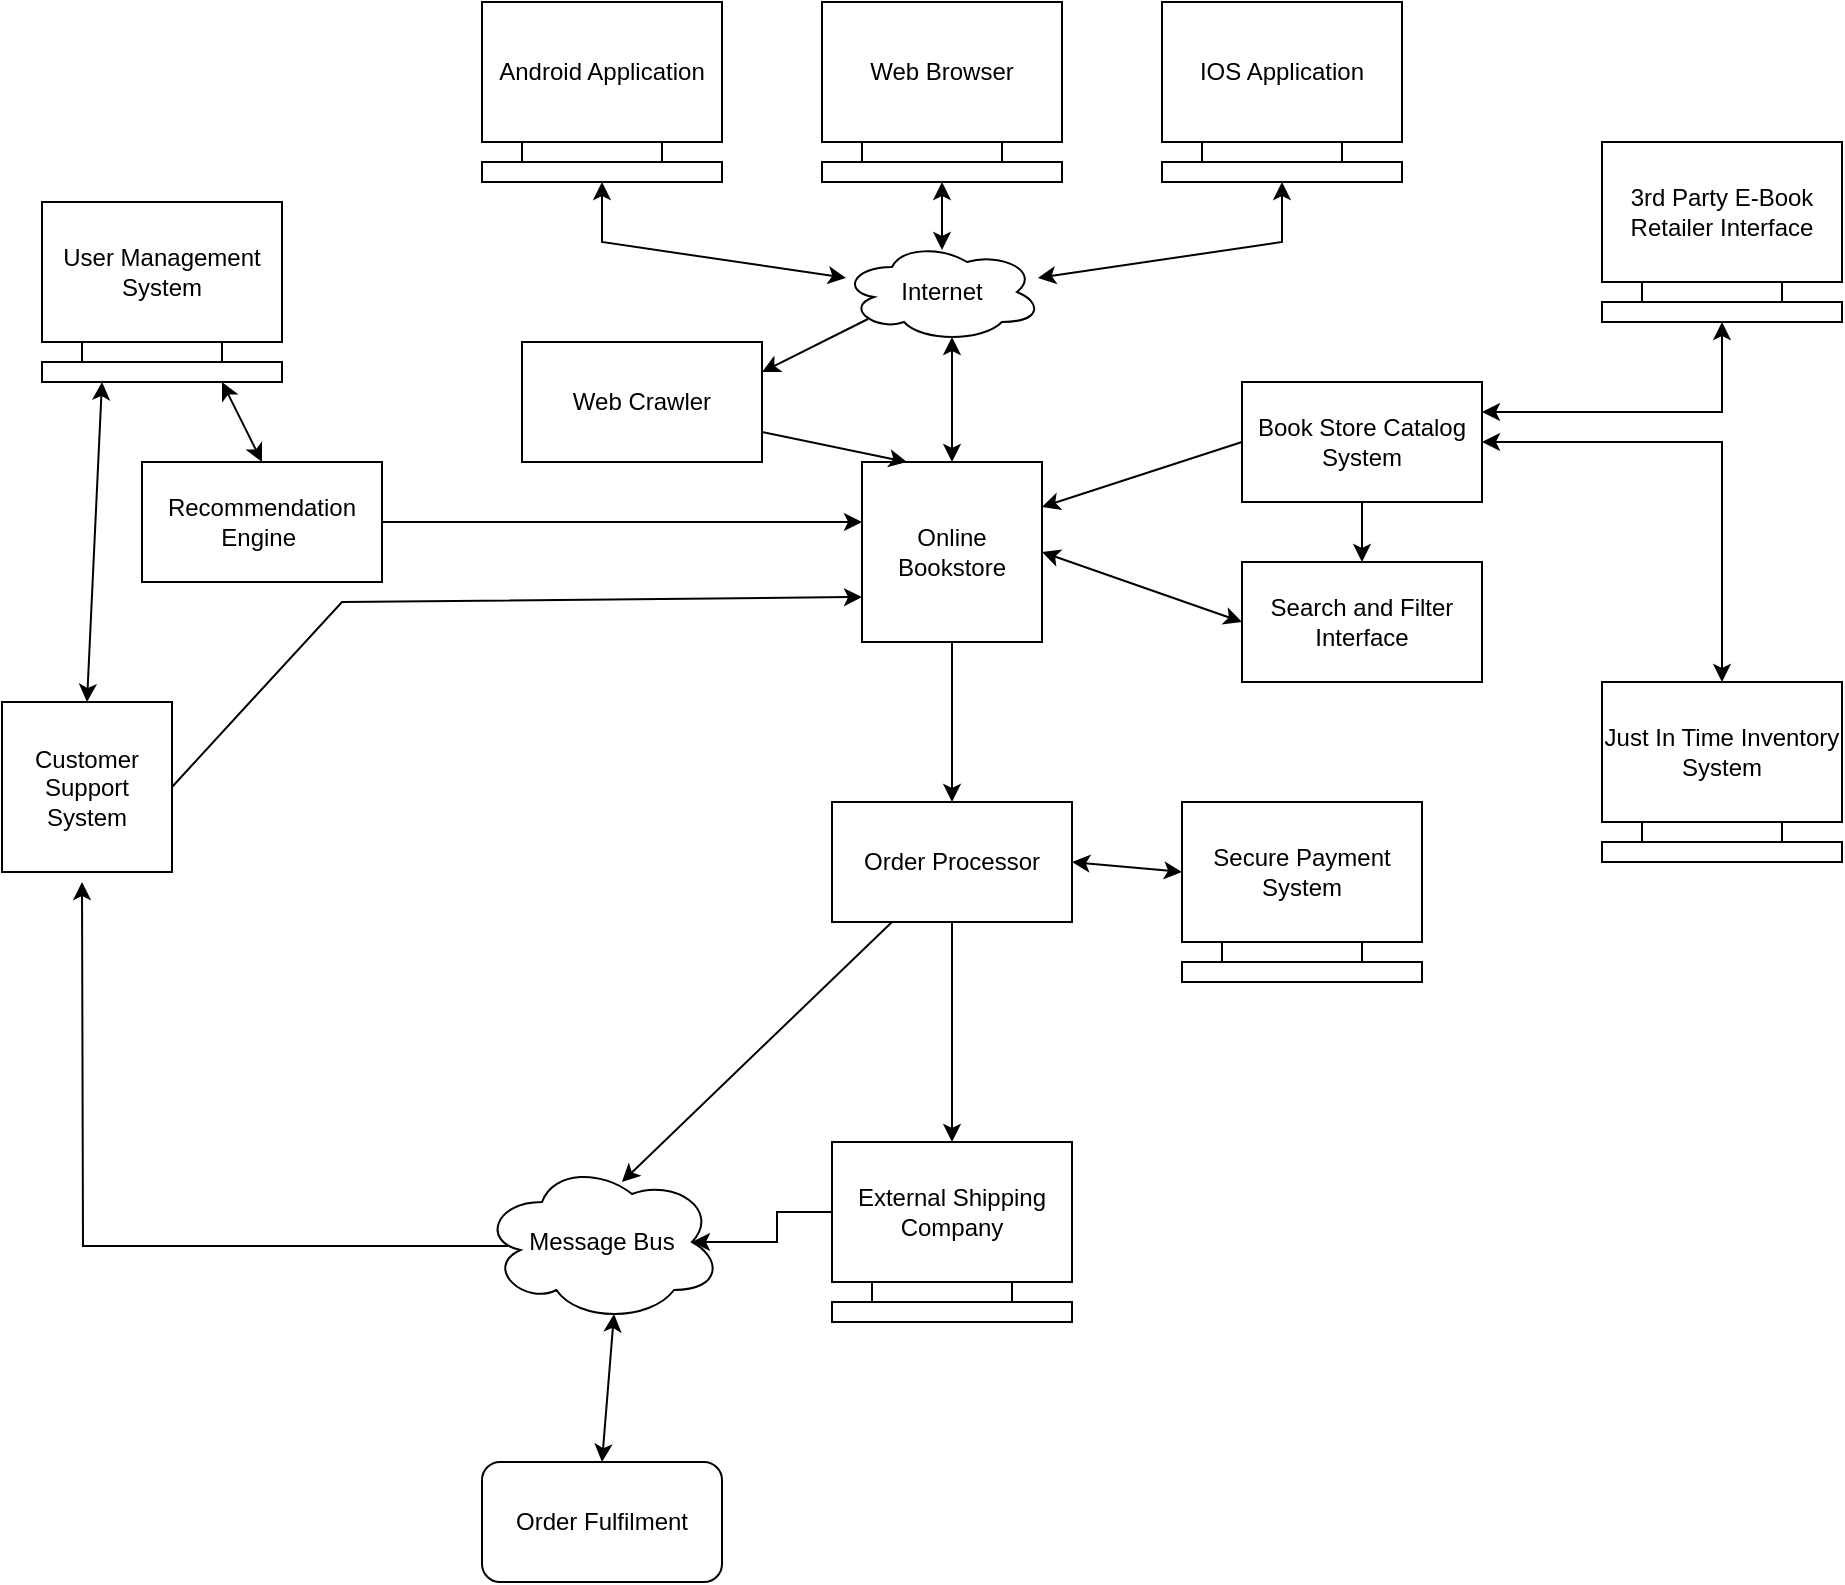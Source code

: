 <mxfile version="20.3.2" type="github">
  <diagram id="C5RBs43oDa-KdzZeNtuy" name="Page-1">
    <mxGraphModel dx="2279" dy="836" grid="1" gridSize="10" guides="1" tooltips="1" connect="1" arrows="1" fold="1" page="1" pageScale="1" pageWidth="827" pageHeight="1169" math="0" shadow="0">
      <root>
        <mxCell id="WIyWlLk6GJQsqaUBKTNV-0" />
        <mxCell id="WIyWlLk6GJQsqaUBKTNV-1" parent="WIyWlLk6GJQsqaUBKTNV-0" />
        <mxCell id="ecf7t1vO1yYwUDiaF_wW-16" value="" style="group" parent="WIyWlLk6GJQsqaUBKTNV-1" vertex="1" connectable="0">
          <mxGeometry x="330" y="10" width="120" height="90" as="geometry" />
        </mxCell>
        <mxCell id="ecf7t1vO1yYwUDiaF_wW-11" value="Web Browser" style="rounded=0;whiteSpace=wrap;html=1;" parent="ecf7t1vO1yYwUDiaF_wW-16" vertex="1">
          <mxGeometry width="120" height="70" as="geometry" />
        </mxCell>
        <mxCell id="ecf7t1vO1yYwUDiaF_wW-13" value="" style="rounded=0;whiteSpace=wrap;html=1;" parent="ecf7t1vO1yYwUDiaF_wW-16" vertex="1">
          <mxGeometry y="80" width="120" height="10" as="geometry" />
        </mxCell>
        <mxCell id="ecf7t1vO1yYwUDiaF_wW-14" value="" style="endArrow=none;html=1;rounded=0;" parent="ecf7t1vO1yYwUDiaF_wW-16" edge="1">
          <mxGeometry width="50" height="50" relative="1" as="geometry">
            <mxPoint x="20" y="80" as="sourcePoint" />
            <mxPoint x="20" y="70" as="targetPoint" />
            <Array as="points" />
          </mxGeometry>
        </mxCell>
        <mxCell id="ecf7t1vO1yYwUDiaF_wW-15" value="" style="endArrow=none;html=1;rounded=0;entryX=0.75;entryY=1;entryDx=0;entryDy=0;" parent="ecf7t1vO1yYwUDiaF_wW-16" target="ecf7t1vO1yYwUDiaF_wW-11" edge="1">
          <mxGeometry width="50" height="50" relative="1" as="geometry">
            <mxPoint x="90" y="80" as="sourcePoint" />
            <mxPoint x="30" y="80" as="targetPoint" />
            <Array as="points" />
          </mxGeometry>
        </mxCell>
        <mxCell id="ecf7t1vO1yYwUDiaF_wW-17" value="" style="group" parent="WIyWlLk6GJQsqaUBKTNV-1" vertex="1" connectable="0">
          <mxGeometry x="720" y="350" width="120" height="90" as="geometry" />
        </mxCell>
        <mxCell id="ecf7t1vO1yYwUDiaF_wW-18" value="Just In Time Inventory System" style="rounded=0;whiteSpace=wrap;html=1;" parent="ecf7t1vO1yYwUDiaF_wW-17" vertex="1">
          <mxGeometry width="120" height="70" as="geometry" />
        </mxCell>
        <mxCell id="ecf7t1vO1yYwUDiaF_wW-19" value="" style="rounded=0;whiteSpace=wrap;html=1;" parent="ecf7t1vO1yYwUDiaF_wW-17" vertex="1">
          <mxGeometry y="80" width="120" height="10" as="geometry" />
        </mxCell>
        <mxCell id="ecf7t1vO1yYwUDiaF_wW-20" value="" style="endArrow=none;html=1;rounded=0;" parent="ecf7t1vO1yYwUDiaF_wW-17" edge="1">
          <mxGeometry width="50" height="50" relative="1" as="geometry">
            <mxPoint x="20" y="80" as="sourcePoint" />
            <mxPoint x="20" y="70" as="targetPoint" />
            <Array as="points" />
          </mxGeometry>
        </mxCell>
        <mxCell id="ecf7t1vO1yYwUDiaF_wW-21" value="" style="endArrow=none;html=1;rounded=0;entryX=0.75;entryY=1;entryDx=0;entryDy=0;" parent="ecf7t1vO1yYwUDiaF_wW-17" target="ecf7t1vO1yYwUDiaF_wW-18" edge="1">
          <mxGeometry width="50" height="50" relative="1" as="geometry">
            <mxPoint x="90" y="80" as="sourcePoint" />
            <mxPoint x="30" y="80" as="targetPoint" />
            <Array as="points" />
          </mxGeometry>
        </mxCell>
        <mxCell id="ecf7t1vO1yYwUDiaF_wW-22" value="" style="endArrow=classic;startArrow=classic;html=1;rounded=0;exitX=0.5;exitY=0.08;exitDx=0;exitDy=0;exitPerimeter=0;" parent="WIyWlLk6GJQsqaUBKTNV-1" source="ecf7t1vO1yYwUDiaF_wW-23" edge="1">
          <mxGeometry width="50" height="50" relative="1" as="geometry">
            <mxPoint x="390" y="140" as="sourcePoint" />
            <mxPoint x="390" y="100" as="targetPoint" />
          </mxGeometry>
        </mxCell>
        <mxCell id="ecf7t1vO1yYwUDiaF_wW-23" value="Internet" style="ellipse;shape=cloud;whiteSpace=wrap;html=1;" parent="WIyWlLk6GJQsqaUBKTNV-1" vertex="1">
          <mxGeometry x="340" y="130" width="100" height="50" as="geometry" />
        </mxCell>
        <mxCell id="ecf7t1vO1yYwUDiaF_wW-28" value="" style="group" parent="WIyWlLk6GJQsqaUBKTNV-1" vertex="1" connectable="0">
          <mxGeometry x="-60" y="110" width="120" height="90" as="geometry" />
        </mxCell>
        <mxCell id="ecf7t1vO1yYwUDiaF_wW-29" value="User Management System" style="rounded=0;whiteSpace=wrap;html=1;" parent="ecf7t1vO1yYwUDiaF_wW-28" vertex="1">
          <mxGeometry width="120" height="70" as="geometry" />
        </mxCell>
        <mxCell id="ecf7t1vO1yYwUDiaF_wW-30" value="" style="rounded=0;whiteSpace=wrap;html=1;" parent="ecf7t1vO1yYwUDiaF_wW-28" vertex="1">
          <mxGeometry y="80" width="120" height="10" as="geometry" />
        </mxCell>
        <mxCell id="ecf7t1vO1yYwUDiaF_wW-31" value="" style="endArrow=none;html=1;rounded=0;" parent="ecf7t1vO1yYwUDiaF_wW-28" edge="1">
          <mxGeometry width="50" height="50" relative="1" as="geometry">
            <mxPoint x="20" y="80" as="sourcePoint" />
            <mxPoint x="20" y="70" as="targetPoint" />
            <Array as="points" />
          </mxGeometry>
        </mxCell>
        <mxCell id="ecf7t1vO1yYwUDiaF_wW-32" value="" style="endArrow=none;html=1;rounded=0;entryX=0.75;entryY=1;entryDx=0;entryDy=0;" parent="ecf7t1vO1yYwUDiaF_wW-28" target="ecf7t1vO1yYwUDiaF_wW-29" edge="1">
          <mxGeometry width="50" height="50" relative="1" as="geometry">
            <mxPoint x="90" y="80" as="sourcePoint" />
            <mxPoint x="30" y="80" as="targetPoint" />
            <Array as="points" />
          </mxGeometry>
        </mxCell>
        <mxCell id="ecf7t1vO1yYwUDiaF_wW-33" value="" style="group" parent="WIyWlLk6GJQsqaUBKTNV-1" vertex="1" connectable="0">
          <mxGeometry x="160" y="10" width="120" height="90" as="geometry" />
        </mxCell>
        <mxCell id="ecf7t1vO1yYwUDiaF_wW-34" value="Android Application" style="rounded=0;whiteSpace=wrap;html=1;" parent="ecf7t1vO1yYwUDiaF_wW-33" vertex="1">
          <mxGeometry width="120" height="70" as="geometry" />
        </mxCell>
        <mxCell id="ecf7t1vO1yYwUDiaF_wW-35" value="" style="rounded=0;whiteSpace=wrap;html=1;" parent="ecf7t1vO1yYwUDiaF_wW-33" vertex="1">
          <mxGeometry y="80" width="120" height="10" as="geometry" />
        </mxCell>
        <mxCell id="ecf7t1vO1yYwUDiaF_wW-36" value="" style="endArrow=none;html=1;rounded=0;" parent="ecf7t1vO1yYwUDiaF_wW-33" edge="1">
          <mxGeometry width="50" height="50" relative="1" as="geometry">
            <mxPoint x="20" y="80" as="sourcePoint" />
            <mxPoint x="20" y="70" as="targetPoint" />
            <Array as="points" />
          </mxGeometry>
        </mxCell>
        <mxCell id="ecf7t1vO1yYwUDiaF_wW-37" value="" style="endArrow=none;html=1;rounded=0;entryX=0.75;entryY=1;entryDx=0;entryDy=0;" parent="ecf7t1vO1yYwUDiaF_wW-33" target="ecf7t1vO1yYwUDiaF_wW-34" edge="1">
          <mxGeometry width="50" height="50" relative="1" as="geometry">
            <mxPoint x="90" y="80" as="sourcePoint" />
            <mxPoint x="30" y="80" as="targetPoint" />
            <Array as="points" />
          </mxGeometry>
        </mxCell>
        <mxCell id="ecf7t1vO1yYwUDiaF_wW-38" value="" style="group" parent="WIyWlLk6GJQsqaUBKTNV-1" vertex="1" connectable="0">
          <mxGeometry x="500" y="10" width="120" height="90" as="geometry" />
        </mxCell>
        <mxCell id="ecf7t1vO1yYwUDiaF_wW-39" value="IOS Application" style="rounded=0;whiteSpace=wrap;html=1;" parent="ecf7t1vO1yYwUDiaF_wW-38" vertex="1">
          <mxGeometry width="120" height="70" as="geometry" />
        </mxCell>
        <mxCell id="ecf7t1vO1yYwUDiaF_wW-40" value="" style="rounded=0;whiteSpace=wrap;html=1;" parent="ecf7t1vO1yYwUDiaF_wW-38" vertex="1">
          <mxGeometry y="80" width="120" height="10" as="geometry" />
        </mxCell>
        <mxCell id="ecf7t1vO1yYwUDiaF_wW-41" value="" style="endArrow=none;html=1;rounded=0;" parent="ecf7t1vO1yYwUDiaF_wW-38" edge="1">
          <mxGeometry width="50" height="50" relative="1" as="geometry">
            <mxPoint x="20" y="80" as="sourcePoint" />
            <mxPoint x="20" y="70" as="targetPoint" />
            <Array as="points" />
          </mxGeometry>
        </mxCell>
        <mxCell id="ecf7t1vO1yYwUDiaF_wW-42" value="" style="endArrow=none;html=1;rounded=0;entryX=0.75;entryY=1;entryDx=0;entryDy=0;" parent="ecf7t1vO1yYwUDiaF_wW-38" target="ecf7t1vO1yYwUDiaF_wW-39" edge="1">
          <mxGeometry width="50" height="50" relative="1" as="geometry">
            <mxPoint x="90" y="80" as="sourcePoint" />
            <mxPoint x="30" y="80" as="targetPoint" />
            <Array as="points" />
          </mxGeometry>
        </mxCell>
        <mxCell id="ecf7t1vO1yYwUDiaF_wW-43" value="" style="endArrow=classic;startArrow=classic;html=1;rounded=0;entryX=0.5;entryY=1;entryDx=0;entryDy=0;" parent="WIyWlLk6GJQsqaUBKTNV-1" source="ecf7t1vO1yYwUDiaF_wW-23" target="ecf7t1vO1yYwUDiaF_wW-35" edge="1">
          <mxGeometry width="50" height="50" relative="1" as="geometry">
            <mxPoint x="220" y="160" as="sourcePoint" />
            <mxPoint x="220" y="110" as="targetPoint" />
            <Array as="points">
              <mxPoint x="220" y="130" />
            </Array>
          </mxGeometry>
        </mxCell>
        <mxCell id="ecf7t1vO1yYwUDiaF_wW-44" value="" style="endArrow=classic;startArrow=classic;html=1;rounded=0;entryX=0.5;entryY=1;entryDx=0;entryDy=0;" parent="WIyWlLk6GJQsqaUBKTNV-1" source="ecf7t1vO1yYwUDiaF_wW-23" target="ecf7t1vO1yYwUDiaF_wW-40" edge="1">
          <mxGeometry width="50" height="50" relative="1" as="geometry">
            <mxPoint x="672.032" y="167.946" as="sourcePoint" />
            <mxPoint x="550" y="120" as="targetPoint" />
            <Array as="points">
              <mxPoint x="560" y="130" />
            </Array>
          </mxGeometry>
        </mxCell>
        <mxCell id="ecf7t1vO1yYwUDiaF_wW-47" value="" style="endArrow=classic;startArrow=classic;html=1;rounded=0;entryX=0.55;entryY=0.95;entryDx=0;entryDy=0;entryPerimeter=0;exitX=0.5;exitY=0;exitDx=0;exitDy=0;" parent="WIyWlLk6GJQsqaUBKTNV-1" source="ecf7t1vO1yYwUDiaF_wW-49" target="ecf7t1vO1yYwUDiaF_wW-23" edge="1">
          <mxGeometry width="50" height="50" relative="1" as="geometry">
            <mxPoint x="395" y="240" as="sourcePoint" />
            <mxPoint x="450" y="220" as="targetPoint" />
          </mxGeometry>
        </mxCell>
        <mxCell id="ecf7t1vO1yYwUDiaF_wW-49" value="Online Bookstore" style="whiteSpace=wrap;html=1;aspect=fixed;" parent="WIyWlLk6GJQsqaUBKTNV-1" vertex="1">
          <mxGeometry x="350" y="240" width="90" height="90" as="geometry" />
        </mxCell>
        <mxCell id="ecf7t1vO1yYwUDiaF_wW-50" value="" style="group" parent="WIyWlLk6GJQsqaUBKTNV-1" vertex="1" connectable="0">
          <mxGeometry x="720" y="80" width="120" height="90" as="geometry" />
        </mxCell>
        <mxCell id="ecf7t1vO1yYwUDiaF_wW-51" value="3rd Party E-Book Retailer Interface" style="rounded=0;whiteSpace=wrap;html=1;" parent="ecf7t1vO1yYwUDiaF_wW-50" vertex="1">
          <mxGeometry width="120" height="70" as="geometry" />
        </mxCell>
        <mxCell id="ecf7t1vO1yYwUDiaF_wW-52" value="" style="rounded=0;whiteSpace=wrap;html=1;" parent="ecf7t1vO1yYwUDiaF_wW-50" vertex="1">
          <mxGeometry y="80" width="120" height="10" as="geometry" />
        </mxCell>
        <mxCell id="ecf7t1vO1yYwUDiaF_wW-53" value="" style="endArrow=none;html=1;rounded=0;" parent="ecf7t1vO1yYwUDiaF_wW-50" edge="1">
          <mxGeometry width="50" height="50" relative="1" as="geometry">
            <mxPoint x="20" y="80" as="sourcePoint" />
            <mxPoint x="20" y="70" as="targetPoint" />
            <Array as="points" />
          </mxGeometry>
        </mxCell>
        <mxCell id="ecf7t1vO1yYwUDiaF_wW-54" value="" style="endArrow=none;html=1;rounded=0;entryX=0.75;entryY=1;entryDx=0;entryDy=0;" parent="ecf7t1vO1yYwUDiaF_wW-50" target="ecf7t1vO1yYwUDiaF_wW-51" edge="1">
          <mxGeometry width="50" height="50" relative="1" as="geometry">
            <mxPoint x="90" y="80" as="sourcePoint" />
            <mxPoint x="30" y="80" as="targetPoint" />
            <Array as="points" />
          </mxGeometry>
        </mxCell>
        <mxCell id="ecf7t1vO1yYwUDiaF_wW-55" value="" style="group" parent="WIyWlLk6GJQsqaUBKTNV-1" vertex="1" connectable="0">
          <mxGeometry x="335" y="580" width="120" height="90" as="geometry" />
        </mxCell>
        <mxCell id="ecf7t1vO1yYwUDiaF_wW-56" value="External Shipping Company" style="rounded=0;whiteSpace=wrap;html=1;" parent="ecf7t1vO1yYwUDiaF_wW-55" vertex="1">
          <mxGeometry width="120" height="70" as="geometry" />
        </mxCell>
        <mxCell id="ecf7t1vO1yYwUDiaF_wW-57" value="" style="rounded=0;whiteSpace=wrap;html=1;" parent="ecf7t1vO1yYwUDiaF_wW-55" vertex="1">
          <mxGeometry y="80" width="120" height="10" as="geometry" />
        </mxCell>
        <mxCell id="ecf7t1vO1yYwUDiaF_wW-58" value="" style="endArrow=none;html=1;rounded=0;" parent="ecf7t1vO1yYwUDiaF_wW-55" edge="1">
          <mxGeometry width="50" height="50" relative="1" as="geometry">
            <mxPoint x="20" y="80" as="sourcePoint" />
            <mxPoint x="20" y="70" as="targetPoint" />
            <Array as="points" />
          </mxGeometry>
        </mxCell>
        <mxCell id="ecf7t1vO1yYwUDiaF_wW-59" value="" style="endArrow=none;html=1;rounded=0;entryX=0.75;entryY=1;entryDx=0;entryDy=0;" parent="ecf7t1vO1yYwUDiaF_wW-55" target="ecf7t1vO1yYwUDiaF_wW-56" edge="1">
          <mxGeometry width="50" height="50" relative="1" as="geometry">
            <mxPoint x="90" y="80" as="sourcePoint" />
            <mxPoint x="30" y="80" as="targetPoint" />
            <Array as="points" />
          </mxGeometry>
        </mxCell>
        <mxCell id="ecf7t1vO1yYwUDiaF_wW-60" value="" style="group" parent="WIyWlLk6GJQsqaUBKTNV-1" vertex="1" connectable="0">
          <mxGeometry x="510" y="410" width="120" height="90" as="geometry" />
        </mxCell>
        <mxCell id="ecf7t1vO1yYwUDiaF_wW-61" value="Secure Payment System" style="rounded=0;whiteSpace=wrap;html=1;" parent="ecf7t1vO1yYwUDiaF_wW-60" vertex="1">
          <mxGeometry width="120" height="70" as="geometry" />
        </mxCell>
        <mxCell id="ecf7t1vO1yYwUDiaF_wW-62" value="" style="rounded=0;whiteSpace=wrap;html=1;" parent="ecf7t1vO1yYwUDiaF_wW-60" vertex="1">
          <mxGeometry y="80" width="120" height="10" as="geometry" />
        </mxCell>
        <mxCell id="ecf7t1vO1yYwUDiaF_wW-63" value="" style="endArrow=none;html=1;rounded=0;" parent="ecf7t1vO1yYwUDiaF_wW-60" edge="1">
          <mxGeometry width="50" height="50" relative="1" as="geometry">
            <mxPoint x="20" y="80" as="sourcePoint" />
            <mxPoint x="20" y="70" as="targetPoint" />
            <Array as="points" />
          </mxGeometry>
        </mxCell>
        <mxCell id="ecf7t1vO1yYwUDiaF_wW-64" value="" style="endArrow=none;html=1;rounded=0;entryX=0.75;entryY=1;entryDx=0;entryDy=0;" parent="ecf7t1vO1yYwUDiaF_wW-60" target="ecf7t1vO1yYwUDiaF_wW-61" edge="1">
          <mxGeometry width="50" height="50" relative="1" as="geometry">
            <mxPoint x="90" y="80" as="sourcePoint" />
            <mxPoint x="30" y="80" as="targetPoint" />
            <Array as="points" />
          </mxGeometry>
        </mxCell>
        <mxCell id="ecf7t1vO1yYwUDiaF_wW-70" value="Customer Support System" style="whiteSpace=wrap;html=1;aspect=fixed;" parent="WIyWlLk6GJQsqaUBKTNV-1" vertex="1">
          <mxGeometry x="-80" y="360" width="85" height="85" as="geometry" />
        </mxCell>
        <mxCell id="ecf7t1vO1yYwUDiaF_wW-72" value="" style="endArrow=classic;html=1;rounded=0;entryX=0;entryY=0.75;entryDx=0;entryDy=0;exitX=1;exitY=0.5;exitDx=0;exitDy=0;" parent="WIyWlLk6GJQsqaUBKTNV-1" source="ecf7t1vO1yYwUDiaF_wW-70" target="ecf7t1vO1yYwUDiaF_wW-49" edge="1">
          <mxGeometry width="50" height="50" relative="1" as="geometry">
            <mxPoint x="190" y="280" as="sourcePoint" />
            <mxPoint x="430" y="320" as="targetPoint" />
            <Array as="points">
              <mxPoint x="90" y="310" />
            </Array>
          </mxGeometry>
        </mxCell>
        <mxCell id="ecf7t1vO1yYwUDiaF_wW-73" value="" style="endArrow=classic;startArrow=classic;html=1;rounded=0;exitX=0.5;exitY=0;exitDx=0;exitDy=0;entryX=0.25;entryY=1;entryDx=0;entryDy=0;" parent="WIyWlLk6GJQsqaUBKTNV-1" source="ecf7t1vO1yYwUDiaF_wW-70" target="ecf7t1vO1yYwUDiaF_wW-30" edge="1">
          <mxGeometry width="50" height="50" relative="1" as="geometry">
            <mxPoint x="380" y="370" as="sourcePoint" />
            <mxPoint x="-20" y="210" as="targetPoint" />
          </mxGeometry>
        </mxCell>
        <mxCell id="ecf7t1vO1yYwUDiaF_wW-75" value="Order Processor" style="rounded=0;whiteSpace=wrap;html=1;" parent="WIyWlLk6GJQsqaUBKTNV-1" vertex="1">
          <mxGeometry x="335" y="410" width="120" height="60" as="geometry" />
        </mxCell>
        <mxCell id="ecf7t1vO1yYwUDiaF_wW-76" value="" style="endArrow=classic;html=1;rounded=0;exitX=0.5;exitY=1;exitDx=0;exitDy=0;entryX=0.5;entryY=0;entryDx=0;entryDy=0;" parent="WIyWlLk6GJQsqaUBKTNV-1" source="ecf7t1vO1yYwUDiaF_wW-49" target="ecf7t1vO1yYwUDiaF_wW-75" edge="1">
          <mxGeometry width="50" height="50" relative="1" as="geometry">
            <mxPoint x="380" y="520" as="sourcePoint" />
            <mxPoint x="430" y="470" as="targetPoint" />
          </mxGeometry>
        </mxCell>
        <mxCell id="ecf7t1vO1yYwUDiaF_wW-77" value="" style="endArrow=classic;startArrow=classic;html=1;rounded=0;exitX=0;exitY=0.5;exitDx=0;exitDy=0;entryX=1;entryY=0.5;entryDx=0;entryDy=0;" parent="WIyWlLk6GJQsqaUBKTNV-1" source="ecf7t1vO1yYwUDiaF_wW-61" target="ecf7t1vO1yYwUDiaF_wW-75" edge="1">
          <mxGeometry width="50" height="50" relative="1" as="geometry">
            <mxPoint x="380" y="520" as="sourcePoint" />
            <mxPoint x="430" y="470" as="targetPoint" />
          </mxGeometry>
        </mxCell>
        <mxCell id="ecf7t1vO1yYwUDiaF_wW-78" value="" style="endArrow=classic;html=1;rounded=0;entryX=0.5;entryY=0;entryDx=0;entryDy=0;exitX=0.5;exitY=1;exitDx=0;exitDy=0;" parent="WIyWlLk6GJQsqaUBKTNV-1" source="ecf7t1vO1yYwUDiaF_wW-75" target="ecf7t1vO1yYwUDiaF_wW-56" edge="1">
          <mxGeometry width="50" height="50" relative="1" as="geometry">
            <mxPoint x="380" y="520" as="sourcePoint" />
            <mxPoint x="430" y="470" as="targetPoint" />
          </mxGeometry>
        </mxCell>
        <mxCell id="ecf7t1vO1yYwUDiaF_wW-79" value="Book Store Catalog System" style="rounded=0;whiteSpace=wrap;html=1;" parent="WIyWlLk6GJQsqaUBKTNV-1" vertex="1">
          <mxGeometry x="540" y="200" width="120" height="60" as="geometry" />
        </mxCell>
        <mxCell id="ecf7t1vO1yYwUDiaF_wW-80" value="" style="endArrow=classic;html=1;rounded=0;exitX=0;exitY=0.5;exitDx=0;exitDy=0;entryX=1;entryY=0.25;entryDx=0;entryDy=0;" parent="WIyWlLk6GJQsqaUBKTNV-1" source="ecf7t1vO1yYwUDiaF_wW-79" target="ecf7t1vO1yYwUDiaF_wW-49" edge="1">
          <mxGeometry width="50" height="50" relative="1" as="geometry">
            <mxPoint x="380" y="340" as="sourcePoint" />
            <mxPoint x="430" y="290" as="targetPoint" />
          </mxGeometry>
        </mxCell>
        <mxCell id="ecf7t1vO1yYwUDiaF_wW-81" value="" style="endArrow=classic;startArrow=classic;html=1;rounded=0;exitX=0.5;exitY=0;exitDx=0;exitDy=0;" parent="WIyWlLk6GJQsqaUBKTNV-1" source="ecf7t1vO1yYwUDiaF_wW-18" target="ecf7t1vO1yYwUDiaF_wW-79" edge="1">
          <mxGeometry width="50" height="50" relative="1" as="geometry">
            <mxPoint x="800" y="320" as="sourcePoint" />
            <mxPoint x="850" y="270" as="targetPoint" />
            <Array as="points">
              <mxPoint x="780" y="230" />
            </Array>
          </mxGeometry>
        </mxCell>
        <mxCell id="ecf7t1vO1yYwUDiaF_wW-82" value="" style="endArrow=classic;startArrow=classic;html=1;rounded=0;entryX=0.5;entryY=1;entryDx=0;entryDy=0;exitX=1;exitY=0.25;exitDx=0;exitDy=0;" parent="WIyWlLk6GJQsqaUBKTNV-1" source="ecf7t1vO1yYwUDiaF_wW-79" target="ecf7t1vO1yYwUDiaF_wW-52" edge="1">
          <mxGeometry width="50" height="50" relative="1" as="geometry">
            <mxPoint x="720" y="242.5" as="sourcePoint" />
            <mxPoint x="770" y="170" as="targetPoint" />
            <Array as="points">
              <mxPoint x="780" y="215" />
            </Array>
          </mxGeometry>
        </mxCell>
        <mxCell id="ecf7t1vO1yYwUDiaF_wW-83" value="Search and Filter Interface" style="rounded=0;whiteSpace=wrap;html=1;" parent="WIyWlLk6GJQsqaUBKTNV-1" vertex="1">
          <mxGeometry x="540" y="290" width="120" height="60" as="geometry" />
        </mxCell>
        <mxCell id="ecf7t1vO1yYwUDiaF_wW-87" value="" style="endArrow=classic;startArrow=classic;html=1;rounded=0;exitX=1;exitY=0.5;exitDx=0;exitDy=0;entryX=0;entryY=0.5;entryDx=0;entryDy=0;" parent="WIyWlLk6GJQsqaUBKTNV-1" source="ecf7t1vO1yYwUDiaF_wW-49" target="ecf7t1vO1yYwUDiaF_wW-83" edge="1">
          <mxGeometry width="50" height="50" relative="1" as="geometry">
            <mxPoint x="490" y="370" as="sourcePoint" />
            <mxPoint x="540" y="320" as="targetPoint" />
          </mxGeometry>
        </mxCell>
        <mxCell id="ecf7t1vO1yYwUDiaF_wW-88" value="" style="endArrow=classic;html=1;rounded=0;exitX=0.5;exitY=1;exitDx=0;exitDy=0;entryX=0.5;entryY=0;entryDx=0;entryDy=0;" parent="WIyWlLk6GJQsqaUBKTNV-1" source="ecf7t1vO1yYwUDiaF_wW-79" target="ecf7t1vO1yYwUDiaF_wW-83" edge="1">
          <mxGeometry width="50" height="50" relative="1" as="geometry">
            <mxPoint x="460" y="390" as="sourcePoint" />
            <mxPoint x="510" y="340" as="targetPoint" />
          </mxGeometry>
        </mxCell>
        <mxCell id="ecf7t1vO1yYwUDiaF_wW-90" style="edgeStyle=orthogonalEdgeStyle;rounded=0;orthogonalLoop=1;jettySize=auto;html=1;" parent="WIyWlLk6GJQsqaUBKTNV-1" source="ecf7t1vO1yYwUDiaF_wW-89" edge="1">
          <mxGeometry relative="1" as="geometry">
            <mxPoint x="350" y="270" as="targetPoint" />
          </mxGeometry>
        </mxCell>
        <mxCell id="ecf7t1vO1yYwUDiaF_wW-89" value="Recommendation Engine&amp;nbsp;" style="rounded=0;whiteSpace=wrap;html=1;" parent="WIyWlLk6GJQsqaUBKTNV-1" vertex="1">
          <mxGeometry x="-10" y="240" width="120" height="60" as="geometry" />
        </mxCell>
        <mxCell id="ecf7t1vO1yYwUDiaF_wW-92" value="" style="endArrow=classic;startArrow=classic;html=1;rounded=0;exitX=0.5;exitY=0;exitDx=0;exitDy=0;entryX=0.75;entryY=1;entryDx=0;entryDy=0;" parent="WIyWlLk6GJQsqaUBKTNV-1" source="ecf7t1vO1yYwUDiaF_wW-89" target="ecf7t1vO1yYwUDiaF_wW-30" edge="1">
          <mxGeometry width="50" height="50" relative="1" as="geometry">
            <mxPoint x="100" y="240" as="sourcePoint" />
            <mxPoint x="150" y="190" as="targetPoint" />
          </mxGeometry>
        </mxCell>
        <mxCell id="ecf7t1vO1yYwUDiaF_wW-94" style="edgeStyle=orthogonalEdgeStyle;rounded=0;orthogonalLoop=1;jettySize=auto;html=1;exitX=0.108;exitY=0.525;exitDx=0;exitDy=0;exitPerimeter=0;" parent="WIyWlLk6GJQsqaUBKTNV-1" source="ecf7t1vO1yYwUDiaF_wW-93" edge="1">
          <mxGeometry relative="1" as="geometry">
            <mxPoint x="-40" y="450" as="targetPoint" />
          </mxGeometry>
        </mxCell>
        <mxCell id="ecf7t1vO1yYwUDiaF_wW-93" value="Message Bus" style="ellipse;shape=cloud;whiteSpace=wrap;html=1;" parent="WIyWlLk6GJQsqaUBKTNV-1" vertex="1">
          <mxGeometry x="160" y="590" width="120" height="80" as="geometry" />
        </mxCell>
        <mxCell id="ecf7t1vO1yYwUDiaF_wW-97" value="" style="endArrow=classic;html=1;rounded=0;exitX=0.25;exitY=1;exitDx=0;exitDy=0;entryX=0.583;entryY=0.125;entryDx=0;entryDy=0;entryPerimeter=0;" parent="WIyWlLk6GJQsqaUBKTNV-1" source="ecf7t1vO1yYwUDiaF_wW-75" target="ecf7t1vO1yYwUDiaF_wW-93" edge="1">
          <mxGeometry width="50" height="50" relative="1" as="geometry">
            <mxPoint x="240" y="560" as="sourcePoint" />
            <mxPoint x="290" y="510" as="targetPoint" />
          </mxGeometry>
        </mxCell>
        <mxCell id="ecf7t1vO1yYwUDiaF_wW-98" value="Order Fulfilment" style="rounded=1;whiteSpace=wrap;html=1;" parent="WIyWlLk6GJQsqaUBKTNV-1" vertex="1">
          <mxGeometry x="160" y="740" width="120" height="60" as="geometry" />
        </mxCell>
        <mxCell id="ecf7t1vO1yYwUDiaF_wW-99" value="" style="endArrow=classic;startArrow=classic;html=1;rounded=0;exitX=0.5;exitY=0;exitDx=0;exitDy=0;entryX=0.55;entryY=0.95;entryDx=0;entryDy=0;entryPerimeter=0;" parent="WIyWlLk6GJQsqaUBKTNV-1" source="ecf7t1vO1yYwUDiaF_wW-98" target="ecf7t1vO1yYwUDiaF_wW-93" edge="1">
          <mxGeometry width="50" height="50" relative="1" as="geometry">
            <mxPoint x="230" y="730" as="sourcePoint" />
            <mxPoint x="280" y="680" as="targetPoint" />
          </mxGeometry>
        </mxCell>
        <mxCell id="ecf7t1vO1yYwUDiaF_wW-100" style="edgeStyle=orthogonalEdgeStyle;rounded=0;orthogonalLoop=1;jettySize=auto;html=1;entryX=0.875;entryY=0.5;entryDx=0;entryDy=0;entryPerimeter=0;" parent="WIyWlLk6GJQsqaUBKTNV-1" source="ecf7t1vO1yYwUDiaF_wW-56" target="ecf7t1vO1yYwUDiaF_wW-93" edge="1">
          <mxGeometry relative="1" as="geometry" />
        </mxCell>
        <mxCell id="zv5YxtLHOCAP9S2fRdU5-0" value="Web Crawler" style="rounded=0;whiteSpace=wrap;html=1;" vertex="1" parent="WIyWlLk6GJQsqaUBKTNV-1">
          <mxGeometry x="180" y="180" width="120" height="60" as="geometry" />
        </mxCell>
        <mxCell id="zv5YxtLHOCAP9S2fRdU5-1" value="" style="endArrow=classic;html=1;rounded=0;exitX=0.13;exitY=0.77;exitDx=0;exitDy=0;exitPerimeter=0;entryX=1;entryY=0.25;entryDx=0;entryDy=0;" edge="1" parent="WIyWlLk6GJQsqaUBKTNV-1" source="ecf7t1vO1yYwUDiaF_wW-23" target="zv5YxtLHOCAP9S2fRdU5-0">
          <mxGeometry width="50" height="50" relative="1" as="geometry">
            <mxPoint x="360" y="430" as="sourcePoint" />
            <mxPoint x="410" y="380" as="targetPoint" />
          </mxGeometry>
        </mxCell>
        <mxCell id="zv5YxtLHOCAP9S2fRdU5-2" value="" style="endArrow=classic;html=1;rounded=0;exitX=1;exitY=0.75;exitDx=0;exitDy=0;entryX=0.25;entryY=0;entryDx=0;entryDy=0;" edge="1" parent="WIyWlLk6GJQsqaUBKTNV-1" source="zv5YxtLHOCAP9S2fRdU5-0" target="ecf7t1vO1yYwUDiaF_wW-49">
          <mxGeometry width="50" height="50" relative="1" as="geometry">
            <mxPoint x="360" y="430" as="sourcePoint" />
            <mxPoint x="410" y="380" as="targetPoint" />
          </mxGeometry>
        </mxCell>
      </root>
    </mxGraphModel>
  </diagram>
</mxfile>
